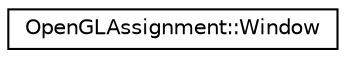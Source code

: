 digraph "Graphical Class Hierarchy"
{
 // LATEX_PDF_SIZE
  edge [fontname="Helvetica",fontsize="10",labelfontname="Helvetica",labelfontsize="10"];
  node [fontname="Helvetica",fontsize="10",shape=record];
  rankdir="LR";
  Node0 [label="OpenGLAssignment::Window",height=0.2,width=0.4,color="black", fillcolor="white", style="filled",URL="$class_open_g_l_assignment_1_1_window.html",tooltip=" "];
}
